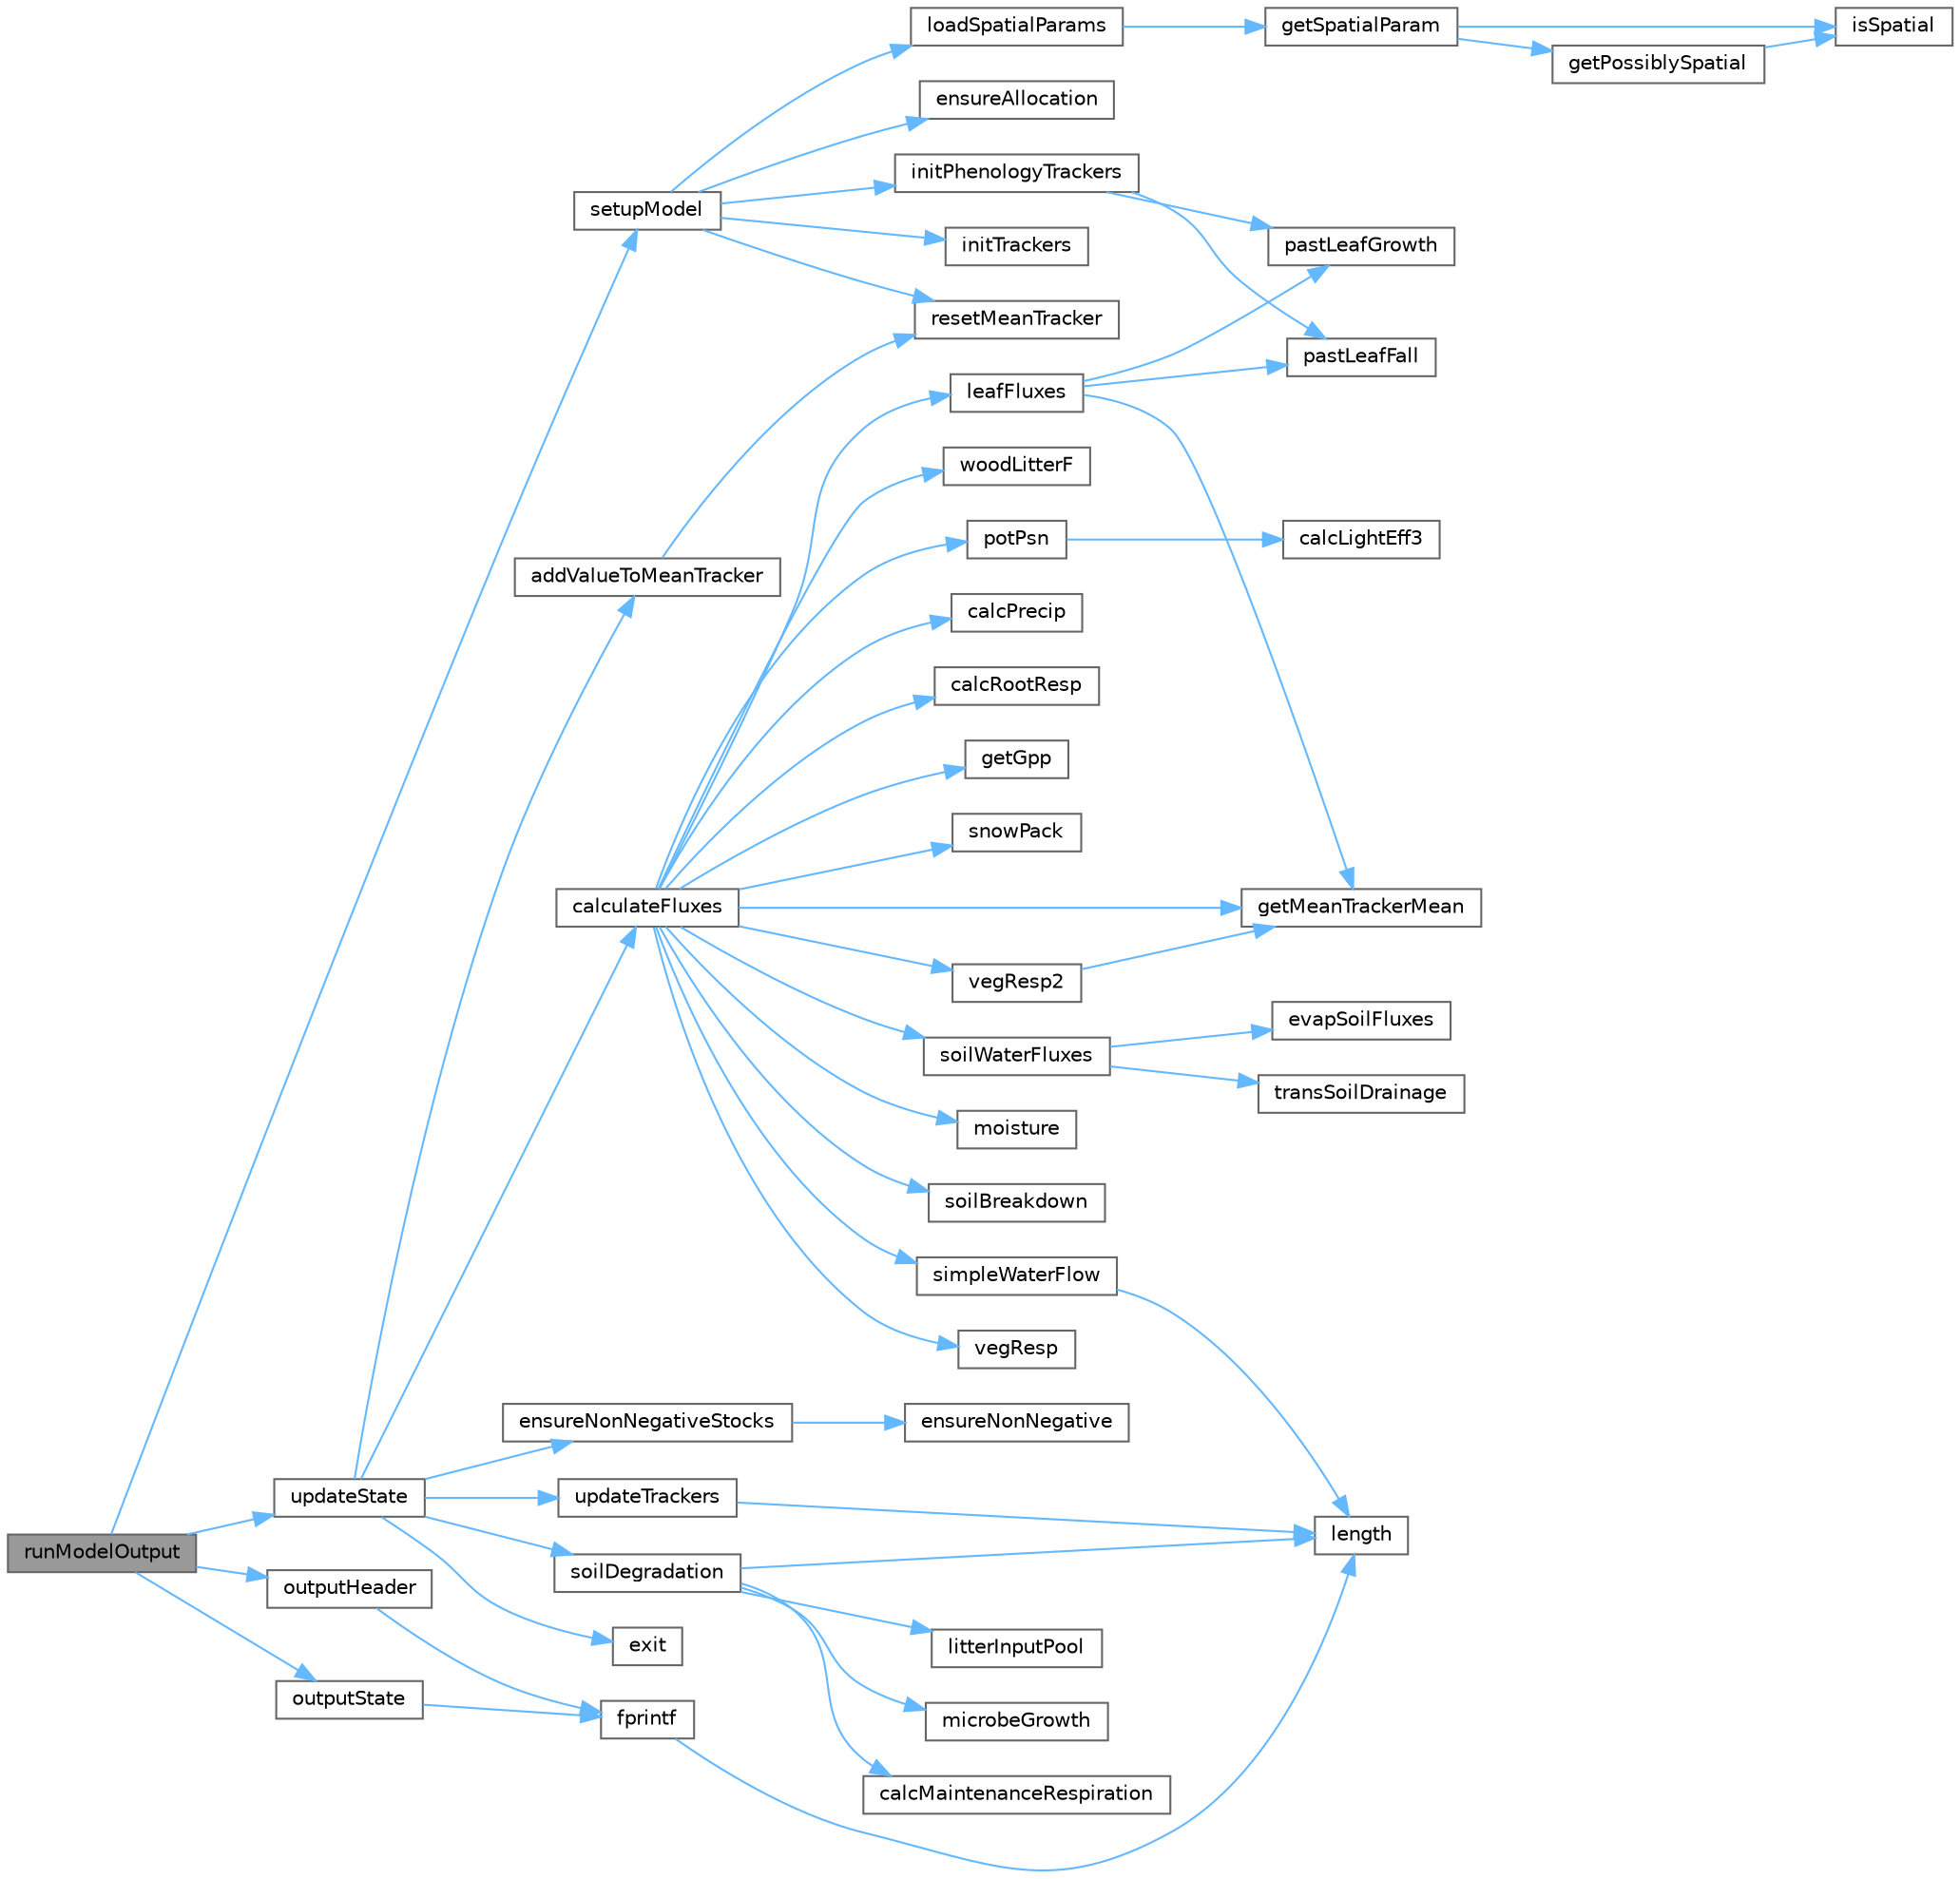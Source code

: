 digraph "runModelOutput"
{
 // LATEX_PDF_SIZE
  bgcolor="transparent";
  edge [fontname=Helvetica,fontsize=10,labelfontname=Helvetica,labelfontsize=10];
  node [fontname=Helvetica,fontsize=10,shape=box,height=0.2,width=0.4];
  rankdir="LR";
  Node1 [id="Node000001",label="runModelOutput",height=0.2,width=0.4,color="gray40", fillcolor="grey60", style="filled", fontcolor="black",tooltip=" "];
  Node1 -> Node2 [id="edge1_Node000001_Node000002",color="steelblue1",style="solid",tooltip=" "];
  Node2 [id="Node000002",label="outputHeader",height=0.2,width=0.4,color="grey40", fillcolor="white", style="filled",URL="$db/d0c/_s_i_p_n_e_tparams_change_2sipnet_8c.html#afe7a3ea0ba3ae1f21f777e75be954d88",tooltip=" "];
  Node2 -> Node3 [id="edge2_Node000002_Node000003",color="steelblue1",style="solid",tooltip=" "];
  Node3 [id="Node000003",label="fprintf",height=0.2,width=0.4,color="grey40", fillcolor="white", style="filled",URL="$db/d38/splitdata_8m.html#a1b55763cc205d6b6f157eefb24e20e4c",tooltip=" "];
  Node3 -> Node4 [id="edge3_Node000003_Node000004",color="steelblue1",style="solid",tooltip=" "];
  Node4 [id="Node000004",label="length",height=0.2,width=0.4,color="grey40", fillcolor="white", style="filled",URL="$d9/dce/daylen_8m.html#a86e0024c249e4a09333409ec56451e1e",tooltip=" "];
  Node1 -> Node5 [id="edge4_Node000001_Node000005",color="steelblue1",style="solid",tooltip=" "];
  Node5 [id="Node000005",label="outputState",height=0.2,width=0.4,color="grey40", fillcolor="white", style="filled",URL="$db/d0c/_s_i_p_n_e_tparams_change_2sipnet_8c.html#aafb7702a7e224d9e8402df7a2ca700b3",tooltip=" "];
  Node5 -> Node3 [id="edge5_Node000005_Node000003",color="steelblue1",style="solid",tooltip=" "];
  Node1 -> Node6 [id="edge6_Node000001_Node000006",color="steelblue1",style="solid",tooltip=" "];
  Node6 [id="Node000006",label="setupModel",height=0.2,width=0.4,color="grey40", fillcolor="white", style="filled",URL="$db/d0c/_s_i_p_n_e_tparams_change_2sipnet_8c.html#a0efad227d8e097ade293ef92ec87b26e",tooltip=" "];
  Node6 -> Node7 [id="edge7_Node000006_Node000007",color="steelblue1",style="solid",tooltip=" "];
  Node7 [id="Node000007",label="ensureAllocation",height=0.2,width=0.4,color="grey40", fillcolor="white", style="filled",URL="$db/d0c/_s_i_p_n_e_tparams_change_2sipnet_8c.html#aa0c4af096227dd0aa7a432af7e63b71b",tooltip=" "];
  Node6 -> Node8 [id="edge8_Node000006_Node000008",color="steelblue1",style="solid",tooltip=" "];
  Node8 [id="Node000008",label="initPhenologyTrackers",height=0.2,width=0.4,color="grey40", fillcolor="white", style="filled",URL="$db/d0c/_s_i_p_n_e_tparams_change_2sipnet_8c.html#a5c7993de818df1e23101f7b5c7ae79b7",tooltip=" "];
  Node8 -> Node9 [id="edge9_Node000008_Node000009",color="steelblue1",style="solid",tooltip=" "];
  Node9 [id="Node000009",label="pastLeafFall",height=0.2,width=0.4,color="grey40", fillcolor="white", style="filled",URL="$db/d0c/_s_i_p_n_e_tparams_change_2sipnet_8c.html#a9d42469c8cdb3e676e1958c57da19547",tooltip=" "];
  Node8 -> Node10 [id="edge10_Node000008_Node000010",color="steelblue1",style="solid",tooltip=" "];
  Node10 [id="Node000010",label="pastLeafGrowth",height=0.2,width=0.4,color="grey40", fillcolor="white", style="filled",URL="$db/d0c/_s_i_p_n_e_tparams_change_2sipnet_8c.html#a629ee475c747e21157b6d448454d1647",tooltip=" "];
  Node6 -> Node11 [id="edge11_Node000006_Node000011",color="steelblue1",style="solid",tooltip=" "];
  Node11 [id="Node000011",label="initTrackers",height=0.2,width=0.4,color="grey40", fillcolor="white", style="filled",URL="$db/d0c/_s_i_p_n_e_tparams_change_2sipnet_8c.html#af9cf81e2509a32497ab85f75e1edcf9e",tooltip=" "];
  Node6 -> Node12 [id="edge12_Node000006_Node000012",color="steelblue1",style="solid",tooltip=" "];
  Node12 [id="Node000012",label="loadSpatialParams",height=0.2,width=0.4,color="grey40", fillcolor="white", style="filled",URL="$d7/dd8/_s_i_p_n_e_topts_in_2spatial_params_8c.html#ad416c787f51b053e50264b97cc56f425",tooltip=" "];
  Node12 -> Node13 [id="edge13_Node000012_Node000013",color="steelblue1",style="solid",tooltip=" "];
  Node13 [id="Node000013",label="getSpatialParam",height=0.2,width=0.4,color="grey40", fillcolor="white", style="filled",URL="$d7/dd8/_s_i_p_n_e_topts_in_2spatial_params_8c.html#ac941eee725b3734909015835a7cad499",tooltip=" "];
  Node13 -> Node14 [id="edge14_Node000013_Node000014",color="steelblue1",style="solid",tooltip=" "];
  Node14 [id="Node000014",label="getPossiblySpatial",height=0.2,width=0.4,color="grey40", fillcolor="white", style="filled",URL="$d7/dd8/_s_i_p_n_e_topts_in_2spatial_params_8c.html#ace067e115166bd724ba5081dbf1f6f27",tooltip=" "];
  Node14 -> Node15 [id="edge15_Node000014_Node000015",color="steelblue1",style="solid",tooltip=" "];
  Node15 [id="Node000015",label="isSpatial",height=0.2,width=0.4,color="grey40", fillcolor="white", style="filled",URL="$d7/dd8/_s_i_p_n_e_topts_in_2spatial_params_8c.html#ae99fa2266ffe4ed506690f3cf382e26e",tooltip=" "];
  Node13 -> Node15 [id="edge16_Node000013_Node000015",color="steelblue1",style="solid",tooltip=" "];
  Node6 -> Node16 [id="edge17_Node000006_Node000016",color="steelblue1",style="solid",tooltip=" "];
  Node16 [id="Node000016",label="resetMeanTracker",height=0.2,width=0.4,color="grey40", fillcolor="white", style="filled",URL="$d5/d1f/runmean_8c.html#aafa097eaf82986761f1920d2a1ed2457",tooltip=" "];
  Node1 -> Node17 [id="edge18_Node000001_Node000017",color="steelblue1",style="solid",tooltip=" "];
  Node17 [id="Node000017",label="updateState",height=0.2,width=0.4,color="grey40", fillcolor="white", style="filled",URL="$db/d0c/_s_i_p_n_e_tparams_change_2sipnet_8c.html#aa5dabf4a89c5e3410a829e6a3d042c1f",tooltip=" "];
  Node17 -> Node18 [id="edge19_Node000017_Node000018",color="steelblue1",style="solid",tooltip=" "];
  Node18 [id="Node000018",label="addValueToMeanTracker",height=0.2,width=0.4,color="grey40", fillcolor="white", style="filled",URL="$d5/d1f/runmean_8c.html#a3b3e682c43d0a347c6eaf7de4cb68a16",tooltip=" "];
  Node18 -> Node16 [id="edge20_Node000018_Node000016",color="steelblue1",style="solid",tooltip=" "];
  Node17 -> Node19 [id="edge21_Node000017_Node000019",color="steelblue1",style="solid",tooltip=" "];
  Node19 [id="Node000019",label="calculateFluxes",height=0.2,width=0.4,color="grey40", fillcolor="white", style="filled",URL="$db/d0c/_s_i_p_n_e_tparams_change_2sipnet_8c.html#a8938f698e8ab7e67b5793587b3030f09",tooltip=" "];
  Node19 -> Node20 [id="edge22_Node000019_Node000020",color="steelblue1",style="solid",tooltip=" "];
  Node20 [id="Node000020",label="calcPrecip",height=0.2,width=0.4,color="grey40", fillcolor="white", style="filled",URL="$db/d0c/_s_i_p_n_e_tparams_change_2sipnet_8c.html#a74d1f0563b41ce09b39c84d512f660f3",tooltip=" "];
  Node19 -> Node21 [id="edge23_Node000019_Node000021",color="steelblue1",style="solid",tooltip=" "];
  Node21 [id="Node000021",label="calcRootResp",height=0.2,width=0.4,color="grey40", fillcolor="white", style="filled",URL="$db/d0c/_s_i_p_n_e_tparams_change_2sipnet_8c.html#a5ac2aa2e3e8e9bf86283c643df0d214f",tooltip=" "];
  Node19 -> Node22 [id="edge24_Node000019_Node000022",color="steelblue1",style="solid",tooltip=" "];
  Node22 [id="Node000022",label="getGpp",height=0.2,width=0.4,color="grey40", fillcolor="white", style="filled",URL="$db/d0c/_s_i_p_n_e_tparams_change_2sipnet_8c.html#a8c2f0ba72fdaae9e3836745acd5fc7eb",tooltip=" "];
  Node19 -> Node23 [id="edge25_Node000019_Node000023",color="steelblue1",style="solid",tooltip=" "];
  Node23 [id="Node000023",label="getMeanTrackerMean",height=0.2,width=0.4,color="grey40", fillcolor="white", style="filled",URL="$d5/d1f/runmean_8c.html#aee80c094e5cc8830c70fd93fa14bb102",tooltip=" "];
  Node19 -> Node24 [id="edge26_Node000019_Node000024",color="steelblue1",style="solid",tooltip=" "];
  Node24 [id="Node000024",label="leafFluxes",height=0.2,width=0.4,color="grey40", fillcolor="white", style="filled",URL="$db/d0c/_s_i_p_n_e_tparams_change_2sipnet_8c.html#a3141adc9db6e20c6bdb1a11f7d779d1b",tooltip=" "];
  Node24 -> Node23 [id="edge27_Node000024_Node000023",color="steelblue1",style="solid",tooltip=" "];
  Node24 -> Node9 [id="edge28_Node000024_Node000009",color="steelblue1",style="solid",tooltip=" "];
  Node24 -> Node10 [id="edge29_Node000024_Node000010",color="steelblue1",style="solid",tooltip=" "];
  Node19 -> Node25 [id="edge30_Node000019_Node000025",color="steelblue1",style="solid",tooltip=" "];
  Node25 [id="Node000025",label="moisture",height=0.2,width=0.4,color="grey40", fillcolor="white", style="filled",URL="$db/d0c/_s_i_p_n_e_tparams_change_2sipnet_8c.html#ae1cde3b069d0958828a9739fd94755db",tooltip=" "];
  Node19 -> Node26 [id="edge31_Node000019_Node000026",color="steelblue1",style="solid",tooltip=" "];
  Node26 [id="Node000026",label="potPsn",height=0.2,width=0.4,color="grey40", fillcolor="white", style="filled",URL="$db/d0c/_s_i_p_n_e_tparams_change_2sipnet_8c.html#a23a1722243c28c71c4f684cf6534fb9f",tooltip=" "];
  Node26 -> Node27 [id="edge32_Node000026_Node000027",color="steelblue1",style="solid",tooltip=" "];
  Node27 [id="Node000027",label="calcLightEff3",height=0.2,width=0.4,color="grey40", fillcolor="white", style="filled",URL="$db/d0c/_s_i_p_n_e_tparams_change_2sipnet_8c.html#a534e01f1f469ee1b8bcccb84dea2e017",tooltip=" "];
  Node19 -> Node28 [id="edge33_Node000019_Node000028",color="steelblue1",style="solid",tooltip=" "];
  Node28 [id="Node000028",label="simpleWaterFlow",height=0.2,width=0.4,color="grey40", fillcolor="white", style="filled",URL="$db/d0c/_s_i_p_n_e_tparams_change_2sipnet_8c.html#a8760c2d181a729bf56e8372445b33aab",tooltip=" "];
  Node28 -> Node4 [id="edge34_Node000028_Node000004",color="steelblue1",style="solid",tooltip=" "];
  Node19 -> Node29 [id="edge35_Node000019_Node000029",color="steelblue1",style="solid",tooltip=" "];
  Node29 [id="Node000029",label="snowPack",height=0.2,width=0.4,color="grey40", fillcolor="white", style="filled",URL="$db/d0c/_s_i_p_n_e_tparams_change_2sipnet_8c.html#a316ac45bcdc2d3372761d43e597874ab",tooltip=" "];
  Node19 -> Node30 [id="edge36_Node000019_Node000030",color="steelblue1",style="solid",tooltip=" "];
  Node30 [id="Node000030",label="soilBreakdown",height=0.2,width=0.4,color="grey40", fillcolor="white", style="filled",URL="$d7/d63/sipnetv_jan2007_8c.html#a6b82287932679ebd632dd4c7baaf6f7e",tooltip=" "];
  Node19 -> Node31 [id="edge37_Node000019_Node000031",color="steelblue1",style="solid",tooltip=" "];
  Node31 [id="Node000031",label="soilWaterFluxes",height=0.2,width=0.4,color="grey40", fillcolor="white", style="filled",URL="$db/d0c/_s_i_p_n_e_tparams_change_2sipnet_8c.html#a397c7c05612189c254b1186783c77676",tooltip=" "];
  Node31 -> Node32 [id="edge38_Node000031_Node000032",color="steelblue1",style="solid",tooltip=" "];
  Node32 [id="Node000032",label="evapSoilFluxes",height=0.2,width=0.4,color="grey40", fillcolor="white", style="filled",URL="$db/d0c/_s_i_p_n_e_tparams_change_2sipnet_8c.html#a77c5d30cbb6d679e52a99eff1f712641",tooltip=" "];
  Node31 -> Node33 [id="edge39_Node000031_Node000033",color="steelblue1",style="solid",tooltip=" "];
  Node33 [id="Node000033",label="transSoilDrainage",height=0.2,width=0.4,color="grey40", fillcolor="white", style="filled",URL="$db/d0c/_s_i_p_n_e_tparams_change_2sipnet_8c.html#ae0e1d9ee4d9eb24f862611ec4a89e797",tooltip=" "];
  Node19 -> Node34 [id="edge40_Node000019_Node000034",color="steelblue1",style="solid",tooltip=" "];
  Node34 [id="Node000034",label="vegResp",height=0.2,width=0.4,color="grey40", fillcolor="white", style="filled",URL="$db/d0c/_s_i_p_n_e_tparams_change_2sipnet_8c.html#a2d6b40f90dd338910f832524445b6c52",tooltip=" "];
  Node19 -> Node35 [id="edge41_Node000019_Node000035",color="steelblue1",style="solid",tooltip=" "];
  Node35 [id="Node000035",label="vegResp2",height=0.2,width=0.4,color="grey40", fillcolor="white", style="filled",URL="$db/d0c/_s_i_p_n_e_tparams_change_2sipnet_8c.html#a750b724612dc74c3876dff1a08c05793",tooltip=" "];
  Node35 -> Node23 [id="edge42_Node000035_Node000023",color="steelblue1",style="solid",tooltip=" "];
  Node19 -> Node36 [id="edge43_Node000019_Node000036",color="steelblue1",style="solid",tooltip=" "];
  Node36 [id="Node000036",label="woodLitterF",height=0.2,width=0.4,color="grey40", fillcolor="white", style="filled",URL="$db/d0c/_s_i_p_n_e_tparams_change_2sipnet_8c.html#a4fa75755604d209a86f737ba875af952",tooltip=" "];
  Node17 -> Node37 [id="edge44_Node000017_Node000037",color="steelblue1",style="solid",tooltip=" "];
  Node37 [id="Node000037",label="ensureNonNegativeStocks",height=0.2,width=0.4,color="grey40", fillcolor="white", style="filled",URL="$db/d0c/_s_i_p_n_e_tparams_change_2sipnet_8c.html#a4b4f01208ed83dd71fd4de4193024692",tooltip=" "];
  Node37 -> Node38 [id="edge45_Node000037_Node000038",color="steelblue1",style="solid",tooltip=" "];
  Node38 [id="Node000038",label="ensureNonNegative",height=0.2,width=0.4,color="grey40", fillcolor="white", style="filled",URL="$db/d0c/_s_i_p_n_e_tparams_change_2sipnet_8c.html#ac9b31a3b89b0fd8bcca50ded6c094e14",tooltip=" "];
  Node17 -> Node39 [id="edge46_Node000017_Node000039",color="steelblue1",style="solid",tooltip=" "];
  Node39 [id="Node000039",label="exit",height=0.2,width=0.4,color="grey40", fillcolor="white", style="filled",URL="$da/d39/exit_handler_8c.html#a7b17e5913b7dff48eec9ba3976ccfd3c",tooltip=" "];
  Node17 -> Node40 [id="edge47_Node000017_Node000040",color="steelblue1",style="solid",tooltip=" "];
  Node40 [id="Node000040",label="soilDegradation",height=0.2,width=0.4,color="grey40", fillcolor="white", style="filled",URL="$db/d0c/_s_i_p_n_e_tparams_change_2sipnet_8c.html#aa6ee951d0233046368177b8cee09319b",tooltip=" "];
  Node40 -> Node41 [id="edge48_Node000040_Node000041",color="steelblue1",style="solid",tooltip=" "];
  Node41 [id="Node000041",label="calcMaintenanceRespiration",height=0.2,width=0.4,color="grey40", fillcolor="white", style="filled",URL="$db/d0c/_s_i_p_n_e_tparams_change_2sipnet_8c.html#a5b84c84a6a5b9a7adeda513fad237ce0",tooltip=" "];
  Node40 -> Node4 [id="edge49_Node000040_Node000004",color="steelblue1",style="solid",tooltip=" "];
  Node40 -> Node42 [id="edge50_Node000040_Node000042",color="steelblue1",style="solid",tooltip=" "];
  Node42 [id="Node000042",label="litterInputPool",height=0.2,width=0.4,color="grey40", fillcolor="white", style="filled",URL="$db/d0c/_s_i_p_n_e_tparams_change_2sipnet_8c.html#ae384ea23c43c39e958759fc88eb3709c",tooltip=" "];
  Node40 -> Node43 [id="edge51_Node000040_Node000043",color="steelblue1",style="solid",tooltip=" "];
  Node43 [id="Node000043",label="microbeGrowth",height=0.2,width=0.4,color="grey40", fillcolor="white", style="filled",URL="$db/d0c/_s_i_p_n_e_tparams_change_2sipnet_8c.html#aa131160baa8171ff834e50cb5813ed27",tooltip=" "];
  Node17 -> Node44 [id="edge52_Node000017_Node000044",color="steelblue1",style="solid",tooltip=" "];
  Node44 [id="Node000044",label="updateTrackers",height=0.2,width=0.4,color="grey40", fillcolor="white", style="filled",URL="$db/d0c/_s_i_p_n_e_tparams_change_2sipnet_8c.html#a8b7178c18acaf22dffc942561473d6bb",tooltip=" "];
  Node44 -> Node4 [id="edge53_Node000044_Node000004",color="steelblue1",style="solid",tooltip=" "];
}
